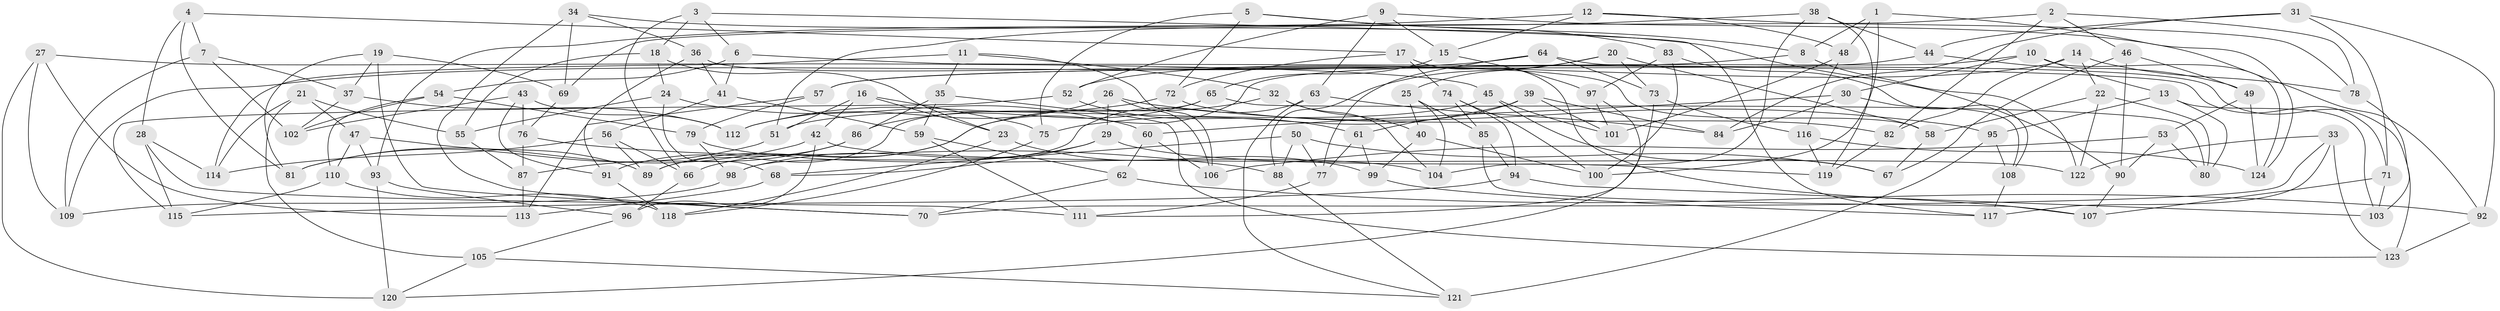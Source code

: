 // coarse degree distribution, {4: 0.22580645161290322, 6: 0.45161290322580644, 5: 0.20967741935483872, 8: 0.04838709677419355, 3: 0.016129032258064516, 7: 0.03225806451612903, 10: 0.016129032258064516}
// Generated by graph-tools (version 1.1) at 2025/38/03/04/25 23:38:07]
// undirected, 124 vertices, 248 edges
graph export_dot {
  node [color=gray90,style=filled];
  1;
  2;
  3;
  4;
  5;
  6;
  7;
  8;
  9;
  10;
  11;
  12;
  13;
  14;
  15;
  16;
  17;
  18;
  19;
  20;
  21;
  22;
  23;
  24;
  25;
  26;
  27;
  28;
  29;
  30;
  31;
  32;
  33;
  34;
  35;
  36;
  37;
  38;
  39;
  40;
  41;
  42;
  43;
  44;
  45;
  46;
  47;
  48;
  49;
  50;
  51;
  52;
  53;
  54;
  55;
  56;
  57;
  58;
  59;
  60;
  61;
  62;
  63;
  64;
  65;
  66;
  67;
  68;
  69;
  70;
  71;
  72;
  73;
  74;
  75;
  76;
  77;
  78;
  79;
  80;
  81;
  82;
  83;
  84;
  85;
  86;
  87;
  88;
  89;
  90;
  91;
  92;
  93;
  94;
  95;
  96;
  97;
  98;
  99;
  100;
  101;
  102;
  103;
  104;
  105;
  106;
  107;
  108;
  109;
  110;
  111;
  112;
  113;
  114;
  115;
  116;
  117;
  118;
  119;
  120;
  121;
  122;
  123;
  124;
  1 -- 48;
  1 -- 124;
  1 -- 8;
  1 -- 100;
  2 -- 78;
  2 -- 69;
  2 -- 82;
  2 -- 46;
  3 -- 117;
  3 -- 18;
  3 -- 6;
  3 -- 66;
  4 -- 81;
  4 -- 28;
  4 -- 7;
  4 -- 17;
  5 -- 75;
  5 -- 8;
  5 -- 72;
  5 -- 83;
  6 -- 41;
  6 -- 71;
  6 -- 54;
  7 -- 37;
  7 -- 109;
  7 -- 102;
  8 -- 57;
  8 -- 122;
  9 -- 15;
  9 -- 63;
  9 -- 52;
  9 -- 92;
  10 -- 30;
  10 -- 66;
  10 -- 13;
  10 -- 124;
  11 -- 32;
  11 -- 114;
  11 -- 35;
  11 -- 106;
  12 -- 15;
  12 -- 78;
  12 -- 93;
  12 -- 48;
  13 -- 95;
  13 -- 103;
  13 -- 80;
  14 -- 82;
  14 -- 22;
  14 -- 52;
  14 -- 78;
  15 -- 65;
  15 -- 97;
  16 -- 42;
  16 -- 75;
  16 -- 51;
  16 -- 23;
  17 -- 72;
  17 -- 74;
  17 -- 107;
  18 -- 23;
  18 -- 55;
  18 -- 24;
  19 -- 81;
  19 -- 37;
  19 -- 70;
  19 -- 69;
  20 -- 88;
  20 -- 25;
  20 -- 58;
  20 -- 73;
  21 -- 114;
  21 -- 105;
  21 -- 55;
  21 -- 47;
  22 -- 80;
  22 -- 58;
  22 -- 122;
  23 -- 99;
  23 -- 118;
  24 -- 55;
  24 -- 68;
  24 -- 60;
  25 -- 40;
  25 -- 85;
  25 -- 104;
  26 -- 112;
  26 -- 29;
  26 -- 106;
  26 -- 95;
  27 -- 45;
  27 -- 113;
  27 -- 109;
  27 -- 120;
  28 -- 111;
  28 -- 114;
  28 -- 115;
  29 -- 98;
  29 -- 68;
  29 -- 119;
  30 -- 60;
  30 -- 108;
  30 -- 84;
  31 -- 71;
  31 -- 92;
  31 -- 84;
  31 -- 44;
  32 -- 89;
  32 -- 40;
  32 -- 104;
  33 -- 123;
  33 -- 117;
  33 -- 122;
  33 -- 70;
  34 -- 69;
  34 -- 90;
  34 -- 70;
  34 -- 36;
  35 -- 86;
  35 -- 59;
  35 -- 123;
  36 -- 41;
  36 -- 58;
  36 -- 91;
  37 -- 112;
  37 -- 102;
  38 -- 44;
  38 -- 104;
  38 -- 51;
  38 -- 119;
  39 -- 101;
  39 -- 75;
  39 -- 84;
  39 -- 61;
  40 -- 99;
  40 -- 100;
  41 -- 59;
  41 -- 56;
  42 -- 96;
  42 -- 122;
  42 -- 81;
  43 -- 76;
  43 -- 102;
  43 -- 91;
  43 -- 112;
  44 -- 49;
  44 -- 57;
  45 -- 67;
  45 -- 101;
  45 -- 51;
  46 -- 90;
  46 -- 67;
  46 -- 49;
  47 -- 110;
  47 -- 93;
  47 -- 89;
  48 -- 116;
  48 -- 101;
  49 -- 124;
  49 -- 53;
  50 -- 67;
  50 -- 68;
  50 -- 88;
  50 -- 77;
  51 -- 81;
  52 -- 115;
  52 -- 61;
  53 -- 80;
  53 -- 90;
  53 -- 106;
  54 -- 102;
  54 -- 79;
  54 -- 110;
  55 -- 87;
  56 -- 114;
  56 -- 66;
  56 -- 89;
  57 -- 113;
  57 -- 79;
  58 -- 67;
  59 -- 111;
  59 -- 62;
  60 -- 106;
  60 -- 62;
  61 -- 99;
  61 -- 77;
  62 -- 92;
  62 -- 70;
  63 -- 98;
  63 -- 121;
  63 -- 84;
  64 -- 77;
  64 -- 109;
  64 -- 73;
  64 -- 123;
  65 -- 80;
  65 -- 86;
  65 -- 89;
  66 -- 96;
  68 -- 113;
  69 -- 76;
  71 -- 103;
  71 -- 107;
  72 -- 112;
  72 -- 82;
  73 -- 111;
  73 -- 116;
  74 -- 94;
  74 -- 85;
  74 -- 100;
  75 -- 118;
  76 -- 88;
  76 -- 87;
  77 -- 111;
  78 -- 103;
  79 -- 98;
  79 -- 104;
  82 -- 119;
  83 -- 108;
  83 -- 97;
  83 -- 100;
  85 -- 94;
  85 -- 107;
  86 -- 87;
  86 -- 91;
  87 -- 113;
  88 -- 121;
  90 -- 107;
  91 -- 118;
  92 -- 123;
  93 -- 120;
  93 -- 96;
  94 -- 115;
  94 -- 103;
  95 -- 121;
  95 -- 108;
  96 -- 105;
  97 -- 120;
  97 -- 101;
  98 -- 109;
  99 -- 117;
  105 -- 120;
  105 -- 121;
  108 -- 117;
  110 -- 115;
  110 -- 118;
  116 -- 124;
  116 -- 119;
}
